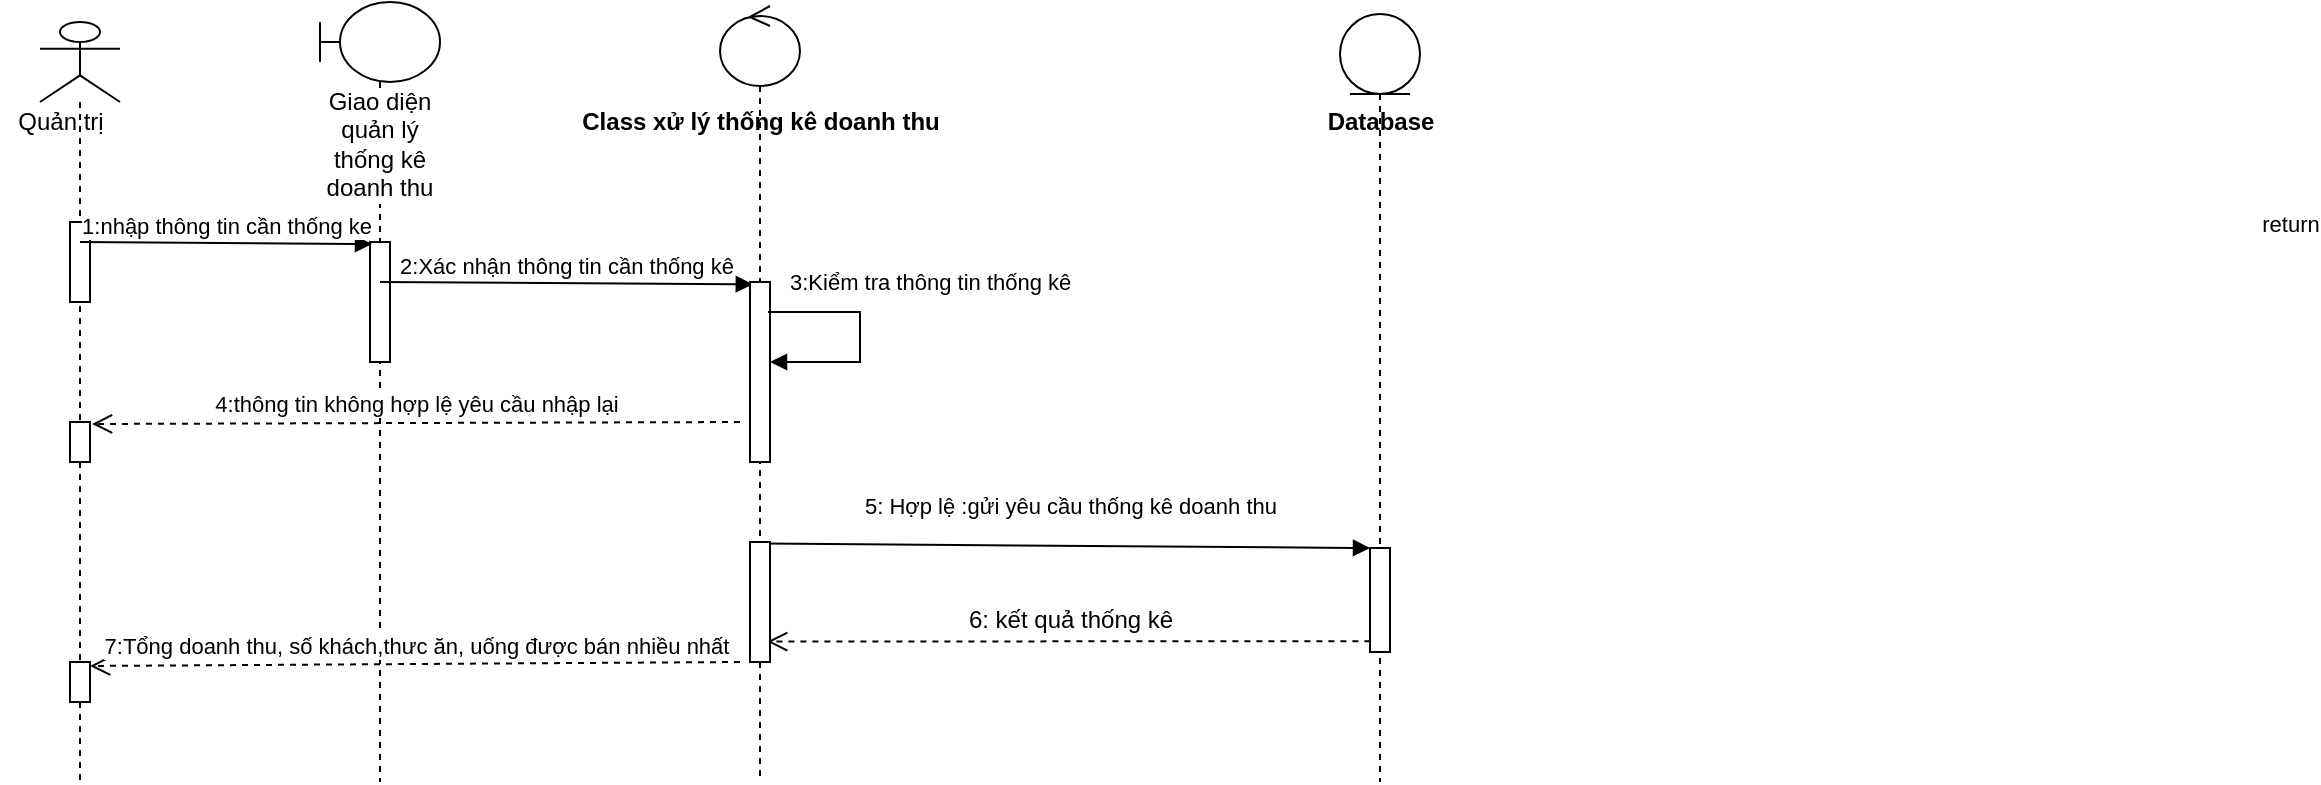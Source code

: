 <mxfile version="12.3.9" type="device" pages="1"><diagram id="oYNqcJ1V-YocR8-MEG0F" name="Page-1"><mxGraphModel dx="1038" dy="531" grid="1" gridSize="10" guides="1" tooltips="1" connect="1" arrows="1" fold="1" page="1" pageScale="1" pageWidth="827" pageHeight="1169" math="0" shadow="0"><root><mxCell id="0"/><mxCell id="1" parent="0"/><mxCell id="dGLvdBdhM5jmOPDacFoK-4" value="" style="shape=umlLifeline;participant=umlActor;perimeter=lifelinePerimeter;whiteSpace=wrap;html=1;container=1;collapsible=0;recursiveResize=0;verticalAlign=top;spacingTop=36;labelBackgroundColor=#ffffff;outlineConnect=0;" parent="1" vertex="1"><mxGeometry x="20" y="20" width="40" height="380" as="geometry"/></mxCell><mxCell id="dGLvdBdhM5jmOPDacFoK-5" value="Quản trị" style="text;html=1;align=center;verticalAlign=middle;resizable=0;points=[];;autosize=1;" parent="dGLvdBdhM5jmOPDacFoK-4" vertex="1"><mxGeometry x="-20" y="40" width="60" height="20" as="geometry"/></mxCell><mxCell id="dGLvdBdhM5jmOPDacFoK-6" value="" style="html=1;points=[];perimeter=orthogonalPerimeter;" parent="dGLvdBdhM5jmOPDacFoK-4" vertex="1"><mxGeometry x="15" y="100" width="10" height="40" as="geometry"/></mxCell><mxCell id="hxWgJqKo6K944Privin_-9" value="" style="html=1;points=[];perimeter=orthogonalPerimeter;" parent="dGLvdBdhM5jmOPDacFoK-4" vertex="1"><mxGeometry x="15" y="320" width="10" height="20" as="geometry"/></mxCell><mxCell id="IKa3dy3F1PjCVyayHEUj-4" value="" style="html=1;points=[];perimeter=orthogonalPerimeter;" parent="dGLvdBdhM5jmOPDacFoK-4" vertex="1"><mxGeometry x="15" y="200" width="10" height="20" as="geometry"/></mxCell><mxCell id="dGLvdBdhM5jmOPDacFoK-8" value="Giao diện quản lý thống kê doanh thu" style="shape=umlLifeline;participant=umlBoundary;perimeter=lifelinePerimeter;whiteSpace=wrap;html=1;container=1;collapsible=0;recursiveResize=0;verticalAlign=top;spacingTop=36;labelBackgroundColor=#ffffff;outlineConnect=0;" parent="1" vertex="1"><mxGeometry x="160" y="10" width="60" height="390" as="geometry"/></mxCell><mxCell id="dGLvdBdhM5jmOPDacFoK-9" value="" style="html=1;points=[];perimeter=orthogonalPerimeter;" parent="dGLvdBdhM5jmOPDacFoK-8" vertex="1"><mxGeometry x="25" y="120" width="10" height="60" as="geometry"/></mxCell><mxCell id="dGLvdBdhM5jmOPDacFoK-10" value="1:nhập thông tin cần thống ke" style="html=1;verticalAlign=bottom;endArrow=block;entryX=0.1;entryY=0.017;entryDx=0;entryDy=0;entryPerimeter=0;" parent="1" edge="1"><mxGeometry width="80" relative="1" as="geometry"><mxPoint x="40" y="130" as="sourcePoint"/><mxPoint x="186" y="131.02" as="targetPoint"/><Array as="points"/></mxGeometry></mxCell><mxCell id="dGLvdBdhM5jmOPDacFoK-14" value="2:Xác nhận thông tin cần thống kê" style="html=1;verticalAlign=bottom;endArrow=block;entryX=0.14;entryY=0.013;entryDx=0;entryDy=0;entryPerimeter=0;" parent="1" edge="1" target="hxWgJqKo6K944Privin_-1"><mxGeometry width="80" relative="1" as="geometry"><mxPoint x="190" y="150" as="sourcePoint"/><mxPoint x="360" y="150" as="targetPoint"/></mxGeometry></mxCell><mxCell id="IKa3dy3F1PjCVyayHEUj-31" value="4:thông tin không hợp lệ yêu cầu nhập lại" style="html=1;verticalAlign=bottom;endArrow=open;dashed=1;endSize=8;entryX=1.1;entryY=0.05;entryDx=0;entryDy=0;entryPerimeter=0;" parent="1" edge="1"><mxGeometry relative="1" as="geometry"><mxPoint x="370" y="220" as="sourcePoint"/><mxPoint x="46" y="221" as="targetPoint"/></mxGeometry></mxCell><mxCell id="IKa3dy3F1PjCVyayHEUj-32" value="5: Hợp lệ :gửi yêu cầu thống kê doanh thu" style="html=1;verticalAlign=bottom;endArrow=block;exitX=0.78;exitY=0.013;exitDx=0;exitDy=0;exitPerimeter=0;" parent="1" edge="1" target="IKa3dy3F1PjCVyayHEUj-16" source="IKa3dy3F1PjCVyayHEUj-15"><mxGeometry x="0.01" y="11" width="80" relative="1" as="geometry"><mxPoint x="370" y="280" as="sourcePoint"/><mxPoint x="746" y="282" as="targetPoint"/><mxPoint as="offset"/></mxGeometry></mxCell><mxCell id="IKa3dy3F1PjCVyayHEUj-34" value="return" style="html=1;verticalAlign=bottom;endArrow=open;dashed=1;endSize=8;entryX=0.59;entryY=0.819;entryDx=0;entryDy=0;entryPerimeter=0;exitX=0.02;exitY=0.896;exitDx=0;exitDy=0;exitPerimeter=0;" parent="1" target="e7DNm9BpjO6lyJDI4otT-1" edge="1" source="IKa3dy3F1PjCVyayHEUj-16"><mxGeometry x="-1" y="-502" relative="1" as="geometry"><mxPoint x="750" y="330" as="sourcePoint"/><mxPoint x="670" y="330" as="targetPoint"/><mxPoint x="460" y="302" as="offset"/></mxGeometry></mxCell><mxCell id="IKa3dy3F1PjCVyayHEUj-35" value="6: kết quả thống kê" style="text;html=1;align=center;verticalAlign=middle;resizable=0;points=[];;autosize=1;" parent="1" vertex="1"><mxGeometry x="475" y="309" width="120" height="20" as="geometry"/></mxCell><mxCell id="IKa3dy3F1PjCVyayHEUj-36" value="7:Tổng doanh thu, số khách,thưc ăn, uống được bán nhiều nhất" style="html=1;verticalAlign=bottom;endArrow=open;dashed=1;endSize=8;entryX=1;entryY=0.1;entryDx=0;entryDy=0;entryPerimeter=0;" parent="1" target="hxWgJqKo6K944Privin_-9" edge="1"><mxGeometry relative="1" as="geometry"><mxPoint x="370" y="340" as="sourcePoint"/><mxPoint x="290" y="340" as="targetPoint"/></mxGeometry></mxCell><mxCell id="e7DNm9BpjO6lyJDI4otT-1" value="" style="shape=umlLifeline;participant=umlControl;perimeter=lifelinePerimeter;whiteSpace=wrap;html=1;container=1;collapsible=0;recursiveResize=0;verticalAlign=top;spacingTop=36;labelBackgroundColor=#ffffff;outlineConnect=0;" vertex="1" parent="1"><mxGeometry x="360" y="12" width="40" height="388" as="geometry"/></mxCell><mxCell id="hxWgJqKo6K944Privin_-1" value="" style="html=1;points=[];perimeter=orthogonalPerimeter;" parent="e7DNm9BpjO6lyJDI4otT-1" vertex="1"><mxGeometry x="15" y="138" width="10" height="90" as="geometry"/></mxCell><mxCell id="hxWgJqKo6K944Privin_-2" value="3:Kiểm tra thông tin thống kê" style="edgeStyle=orthogonalEdgeStyle;html=1;align=left;spacingLeft=2;endArrow=block;rounded=0;exitX=0.9;exitY=0.167;exitDx=0;exitDy=0;exitPerimeter=0;" parent="e7DNm9BpjO6lyJDI4otT-1" source="hxWgJqKo6K944Privin_-1" target="hxWgJqKo6K944Privin_-1" edge="1"><mxGeometry x="-0.868" y="15" relative="1" as="geometry"><mxPoint x="105" y="118" as="sourcePoint"/><Array as="points"><mxPoint x="70" y="153"/><mxPoint x="70" y="178"/></Array><mxPoint as="offset"/></mxGeometry></mxCell><mxCell id="IKa3dy3F1PjCVyayHEUj-15" value="" style="html=1;points=[];perimeter=orthogonalPerimeter;" parent="e7DNm9BpjO6lyJDI4otT-1" vertex="1"><mxGeometry x="15" y="268" width="10" height="60" as="geometry"/></mxCell><mxCell id="e7DNm9BpjO6lyJDI4otT-2" value="&lt;b&gt;Class xử lý thống kê doanh thu&lt;/b&gt;" style="text;html=1;align=center;verticalAlign=middle;resizable=0;points=[];;autosize=1;" vertex="1" parent="1"><mxGeometry x="285" y="60" width="190" height="20" as="geometry"/></mxCell><mxCell id="e7DNm9BpjO6lyJDI4otT-3" value="" style="shape=umlLifeline;participant=umlEntity;perimeter=lifelinePerimeter;whiteSpace=wrap;html=1;container=1;collapsible=0;recursiveResize=0;verticalAlign=top;spacingTop=36;labelBackgroundColor=#ffffff;outlineConnect=0;" vertex="1" parent="1"><mxGeometry x="670" y="16" width="40" height="384" as="geometry"/></mxCell><mxCell id="IKa3dy3F1PjCVyayHEUj-16" value="" style="html=1;points=[];perimeter=orthogonalPerimeter;" parent="e7DNm9BpjO6lyJDI4otT-3" vertex="1"><mxGeometry x="15" y="267" width="10" height="52" as="geometry"/></mxCell><mxCell id="e7DNm9BpjO6lyJDI4otT-4" value="&lt;b&gt;Database&lt;/b&gt;" style="text;html=1;align=center;verticalAlign=middle;resizable=0;points=[];;autosize=1;" vertex="1" parent="1"><mxGeometry x="655" y="60" width="70" height="20" as="geometry"/></mxCell></root></mxGraphModel></diagram></mxfile>